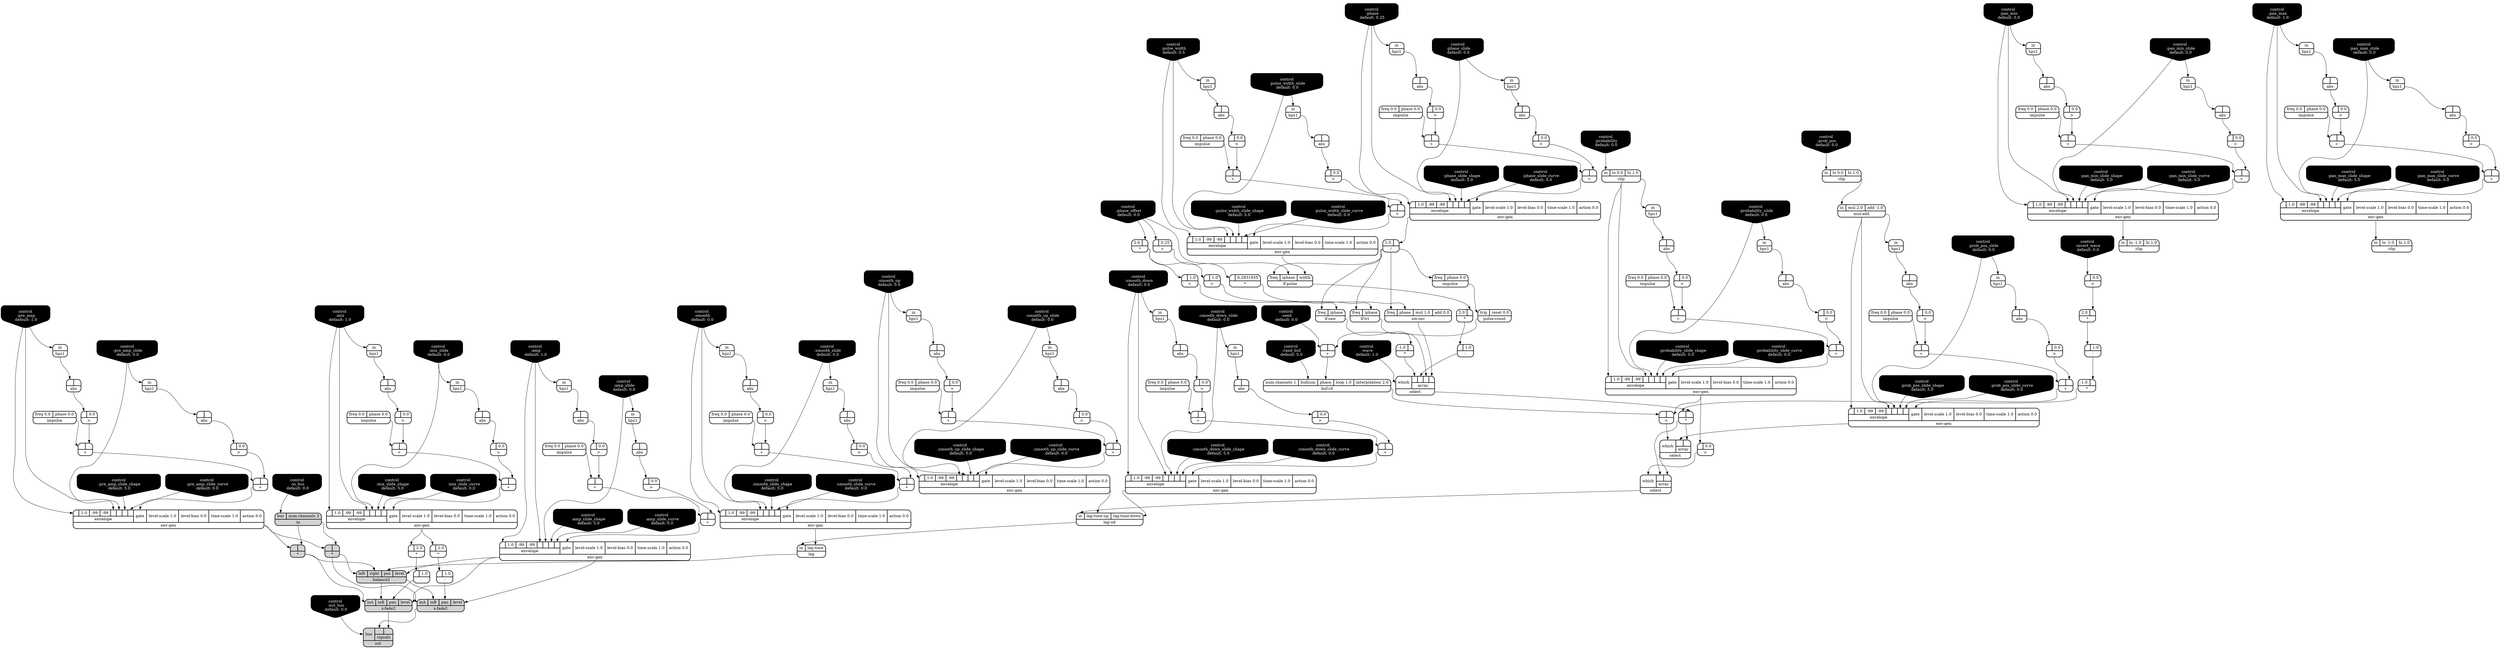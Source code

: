 digraph synthdef {
75 [label = "{{ <a> |<b> } |<__UG_NAME__>* }" style="filled, bold, rounded"  shape=record rankdir=LR];
76 [label = "{{ <a> |<b> } |<__UG_NAME__>* }" style="filled, bold, rounded"  shape=record rankdir=LR];
90 [label = "{{ <a> 2.0|<b> } |<__UG_NAME__>* }" style="bold, rounded" shape=record rankdir=LR];
92 [label = "{{ <a> -1.0|<b> } |<__UG_NAME__>* }" style="bold, rounded" shape=record rankdir=LR];
100 [label = "{{ <a> 2.0|<b> } |<__UG_NAME__>* }" style="bold, rounded" shape=record rankdir=LR];
103 [label = "{{ <a> -1.0|<b> } |<__UG_NAME__>* }" style="bold, rounded" shape=record rankdir=LR];
110 [label = "{{ <a> 2.0|<b> } |<__UG_NAME__>* }" style="bold, rounded" shape=record rankdir=LR];
115 [label = "{{ <a> |<b> 6.2831855} |<__UG_NAME__>* }" style="bold, rounded" shape=record rankdir=LR];
118 [label = "{{ <a> |<b> } |<__UG_NAME__>* }" style="bold, rounded" shape=record rankdir=LR];
191 [label = "{{ <a> |<b> 2.0} |<__UG_NAME__>* }" style="bold, rounded" shape=record rankdir=LR];
194 [label = "{{ <a> |<b> 2.0} |<__UG_NAME__>* }" style="bold, rounded" shape=record rankdir=LR];
62 [label = "{{ <a> |<b> } |<__UG_NAME__>+ }" style="bold, rounded" shape=record rankdir=LR];
67 [label = "{{ <a> |<b> } |<__UG_NAME__>+ }" style="bold, rounded" shape=record rankdir=LR];
72 [label = "{{ <a> |<b> } |<__UG_NAME__>+ }" style="bold, rounded" shape=record rankdir=LR];
82 [label = "{{ <a> |<b> } |<__UG_NAME__>+ }" style="bold, rounded" shape=record rankdir=LR];
86 [label = "{{ <a> |<b> } |<__UG_NAME__>+ }" style="bold, rounded" shape=record rankdir=LR];
93 [label = "{{ <a> |<b> } |<__UG_NAME__>+ }" style="bold, rounded" shape=record rankdir=LR];
97 [label = "{{ <a> |<b> } |<__UG_NAME__>+ }" style="bold, rounded" shape=record rankdir=LR];
101 [label = "{{ <a> |<b> 1.0} |<__UG_NAME__>+ }" style="bold, rounded" shape=record rankdir=LR];
107 [label = "{{ <a> |<b> } |<__UG_NAME__>+ }" style="bold, rounded" shape=record rankdir=LR];
112 [label = "{{ <a> |<b> 1.0} |<__UG_NAME__>+ }" style="bold, rounded" shape=record rankdir=LR];
114 [label = "{{ <a> |<b> 0.25} |<__UG_NAME__>+ }" style="bold, rounded" shape=record rankdir=LR];
121 [label = "{{ <a> |<b> } |<__UG_NAME__>+ }" style="bold, rounded" shape=record rankdir=LR];
130 [label = "{{ <a> |<b> } |<__UG_NAME__>+ }" style="bold, rounded" shape=record rankdir=LR];
134 [label = "{{ <a> |<b> } |<__UG_NAME__>+ }" style="bold, rounded" shape=record rankdir=LR];
142 [label = "{{ <a> |<b> } |<__UG_NAME__>+ }" style="bold, rounded" shape=record rankdir=LR];
146 [label = "{{ <a> |<b> } |<__UG_NAME__>+ }" style="bold, rounded" shape=record rankdir=LR];
152 [label = "{{ <a> |<b> } |<__UG_NAME__>+ }" style="bold, rounded" shape=record rankdir=LR];
156 [label = "{{ <a> |<b> } |<__UG_NAME__>+ }" style="bold, rounded" shape=record rankdir=LR];
163 [label = "{{ <a> |<b> } |<__UG_NAME__>+ }" style="bold, rounded" shape=record rankdir=LR];
167 [label = "{{ <a> |<b> } |<__UG_NAME__>+ }" style="bold, rounded" shape=record rankdir=LR];
174 [label = "{{ <a> |<b> } |<__UG_NAME__>+ }" style="bold, rounded" shape=record rankdir=LR];
178 [label = "{{ <a> |<b> } |<__UG_NAME__>+ }" style="bold, rounded" shape=record rankdir=LR];
185 [label = "{{ <a> |<b> } |<__UG_NAME__>+ }" style="bold, rounded" shape=record rankdir=LR];
189 [label = "{{ <a> |<b> } |<__UG_NAME__>+ }" style="bold, rounded" shape=record rankdir=LR];
202 [label = "{{ <a> |<b> } |<__UG_NAME__>+ }" style="bold, rounded" shape=record rankdir=LR];
206 [label = "{{ <a> |<b> } |<__UG_NAME__>+ }" style="bold, rounded" shape=record rankdir=LR];
212 [label = "{{ <a> |<b> } |<__UG_NAME__>+ }" style="bold, rounded" shape=record rankdir=LR];
216 [label = "{{ <a> |<b> } |<__UG_NAME__>+ }" style="bold, rounded" shape=record rankdir=LR];
91 [label = "{{ <a> |<b> 1.0} |<__UG_NAME__>- }" style="bold, rounded" shape=record rankdir=LR];
111 [label = "{{ <a> |<b> 1.0} |<__UG_NAME__>- }" style="bold, rounded" shape=record rankdir=LR];
192 [label = "{{ <a> |<b> 1.0} |<__UG_NAME__>- }" style="bold, rounded" shape=record rankdir=LR];
195 [label = "{{ <a> |<b> 1.0} |<__UG_NAME__>- }" style="bold, rounded" shape=record rankdir=LR];
99 [label = "{{ <a> 1.0|<b> } |<__UG_NAME__>/ }" style="bold, rounded" shape=record rankdir=LR];
123 [label = "{{ <a> |<b> } |<__UG_NAME__>\< }" style="bold, rounded" shape=record rankdir=LR];
57 [label = "{{ <a> |<b> 0.0} |<__UG_NAME__>\> }" style="bold, rounded" shape=record rankdir=LR];
61 [label = "{{ <a> |<b> 0.0} |<__UG_NAME__>\> }" style="bold, rounded" shape=record rankdir=LR];
66 [label = "{{ <a> |<b> 0.0} |<__UG_NAME__>\> }" style="bold, rounded" shape=record rankdir=LR];
71 [label = "{{ <a> |<b> 0.0} |<__UG_NAME__>\> }" style="bold, rounded" shape=record rankdir=LR];
81 [label = "{{ <a> |<b> 0.0} |<__UG_NAME__>\> }" style="bold, rounded" shape=record rankdir=LR];
85 [label = "{{ <a> |<b> 0.0} |<__UG_NAME__>\> }" style="bold, rounded" shape=record rankdir=LR];
88 [label = "{{ <a> |<b> 0.0} |<__UG_NAME__>\> }" style="bold, rounded" shape=record rankdir=LR];
89 [label = "{{ <a> |<b> 0.0} |<__UG_NAME__>\> }" style="bold, rounded" shape=record rankdir=LR];
96 [label = "{{ <a> |<b> 0.0} |<__UG_NAME__>\> }" style="bold, rounded" shape=record rankdir=LR];
106 [label = "{{ <a> |<b> 0.0} |<__UG_NAME__>\> }" style="bold, rounded" shape=record rankdir=LR];
129 [label = "{{ <a> |<b> 0.0} |<__UG_NAME__>\> }" style="bold, rounded" shape=record rankdir=LR];
133 [label = "{{ <a> |<b> 0.0} |<__UG_NAME__>\> }" style="bold, rounded" shape=record rankdir=LR];
141 [label = "{{ <a> |<b> 0.0} |<__UG_NAME__>\> }" style="bold, rounded" shape=record rankdir=LR];
145 [label = "{{ <a> |<b> 0.0} |<__UG_NAME__>\> }" style="bold, rounded" shape=record rankdir=LR];
151 [label = "{{ <a> |<b> 0.0} |<__UG_NAME__>\> }" style="bold, rounded" shape=record rankdir=LR];
155 [label = "{{ <a> |<b> 0.0} |<__UG_NAME__>\> }" style="bold, rounded" shape=record rankdir=LR];
162 [label = "{{ <a> |<b> 0.0} |<__UG_NAME__>\> }" style="bold, rounded" shape=record rankdir=LR];
166 [label = "{{ <a> |<b> 0.0} |<__UG_NAME__>\> }" style="bold, rounded" shape=record rankdir=LR];
173 [label = "{{ <a> |<b> 0.0} |<__UG_NAME__>\> }" style="bold, rounded" shape=record rankdir=LR];
177 [label = "{{ <a> |<b> 0.0} |<__UG_NAME__>\> }" style="bold, rounded" shape=record rankdir=LR];
184 [label = "{{ <a> |<b> 0.0} |<__UG_NAME__>\> }" style="bold, rounded" shape=record rankdir=LR];
188 [label = "{{ <a> |<b> 0.0} |<__UG_NAME__>\> }" style="bold, rounded" shape=record rankdir=LR];
201 [label = "{{ <a> |<b> 0.0} |<__UG_NAME__>\> }" style="bold, rounded" shape=record rankdir=LR];
205 [label = "{{ <a> |<b> 0.0} |<__UG_NAME__>\> }" style="bold, rounded" shape=record rankdir=LR];
211 [label = "{{ <a> |<b> 0.0} |<__UG_NAME__>\> }" style="bold, rounded" shape=record rankdir=LR];
215 [label = "{{ <a> |<b> 0.0} |<__UG_NAME__>\> }" style="bold, rounded" shape=record rankdir=LR];
56 [label = "{{ <a> |<b> } |<__UG_NAME__>abs }" style="bold, rounded" shape=record rankdir=LR];
60 [label = "{{ <a> |<b> } |<__UG_NAME__>abs }" style="bold, rounded" shape=record rankdir=LR];
65 [label = "{{ <a> |<b> } |<__UG_NAME__>abs }" style="bold, rounded" shape=record rankdir=LR];
70 [label = "{{ <a> |<b> } |<__UG_NAME__>abs }" style="bold, rounded" shape=record rankdir=LR];
80 [label = "{{ <a> |<b> } |<__UG_NAME__>abs }" style="bold, rounded" shape=record rankdir=LR];
84 [label = "{{ <a> |<b> } |<__UG_NAME__>abs }" style="bold, rounded" shape=record rankdir=LR];
95 [label = "{{ <a> |<b> } |<__UG_NAME__>abs }" style="bold, rounded" shape=record rankdir=LR];
105 [label = "{{ <a> |<b> } |<__UG_NAME__>abs }" style="bold, rounded" shape=record rankdir=LR];
128 [label = "{{ <a> |<b> } |<__UG_NAME__>abs }" style="bold, rounded" shape=record rankdir=LR];
132 [label = "{{ <a> |<b> } |<__UG_NAME__>abs }" style="bold, rounded" shape=record rankdir=LR];
140 [label = "{{ <a> |<b> } |<__UG_NAME__>abs }" style="bold, rounded" shape=record rankdir=LR];
144 [label = "{{ <a> |<b> } |<__UG_NAME__>abs }" style="bold, rounded" shape=record rankdir=LR];
150 [label = "{{ <a> |<b> } |<__UG_NAME__>abs }" style="bold, rounded" shape=record rankdir=LR];
154 [label = "{{ <a> |<b> } |<__UG_NAME__>abs }" style="bold, rounded" shape=record rankdir=LR];
161 [label = "{{ <a> |<b> } |<__UG_NAME__>abs }" style="bold, rounded" shape=record rankdir=LR];
165 [label = "{{ <a> |<b> } |<__UG_NAME__>abs }" style="bold, rounded" shape=record rankdir=LR];
172 [label = "{{ <a> |<b> } |<__UG_NAME__>abs }" style="bold, rounded" shape=record rankdir=LR];
176 [label = "{{ <a> |<b> } |<__UG_NAME__>abs }" style="bold, rounded" shape=record rankdir=LR];
183 [label = "{{ <a> |<b> } |<__UG_NAME__>abs }" style="bold, rounded" shape=record rankdir=LR];
187 [label = "{{ <a> |<b> } |<__UG_NAME__>abs }" style="bold, rounded" shape=record rankdir=LR];
200 [label = "{{ <a> |<b> } |<__UG_NAME__>abs }" style="bold, rounded" shape=record rankdir=LR];
204 [label = "{{ <a> |<b> } |<__UG_NAME__>abs }" style="bold, rounded" shape=record rankdir=LR];
210 [label = "{{ <a> |<b> } |<__UG_NAME__>abs }" style="bold, rounded" shape=record rankdir=LR];
214 [label = "{{ <a> |<b> } |<__UG_NAME__>abs }" style="bold, rounded" shape=record rankdir=LR];
180 [label = "{{ <left> left|<right> right|<pos> pos|<level> level} |<__UG_NAME__>balance2 }" style="filled, bold, rounded"  shape=record rankdir=LR];
122 [label = "{{ <num____channels> num-channels 1|<bufnum> bufnum|<phase> phase|<loop> loop 1.0|<interpolation> interpolation 2.0} |<__UG_NAME__>buf-rd }" style="bold, rounded" shape=record rankdir=LR];
78 [label = "{{ <in> in|<lo> lo 0.0|<hi> hi 1.0} |<__UG_NAME__>clip }" style="bold, rounded" shape=record rankdir=LR];
125 [label = "{{ <in> in|<lo> lo 0.0|<hi> hi 1.0} |<__UG_NAME__>clip }" style="bold, rounded" shape=record rankdir=LR];
218 [label = "{{ <in> in|<lo> lo -1.0|<hi> hi 1.0} |<__UG_NAME__>clip }" style="bold, rounded" shape=record rankdir=LR];
219 [label = "{{ <in> in|<lo> lo -1.0|<hi> hi 1.0} |<__UG_NAME__>clip }" style="bold, rounded" shape=record rankdir=LR];
0 [label = "control
 :amp
 default: 1.0" shape=invhouse style="rounded, filled, bold" fillcolor=black fontcolor=white ]; 
1 [label = "control
 :amp_slide
 default: 0.0" shape=invhouse style="rounded, filled, bold" fillcolor=black fontcolor=white ]; 
2 [label = "control
 :amp_slide_shape
 default: 5.0" shape=invhouse style="rounded, filled, bold" fillcolor=black fontcolor=white ]; 
3 [label = "control
 :amp_slide_curve
 default: 0.0" shape=invhouse style="rounded, filled, bold" fillcolor=black fontcolor=white ]; 
4 [label = "control
 :mix
 default: 1.0" shape=invhouse style="rounded, filled, bold" fillcolor=black fontcolor=white ]; 
5 [label = "control
 :mix_slide
 default: 0.0" shape=invhouse style="rounded, filled, bold" fillcolor=black fontcolor=white ]; 
6 [label = "control
 :mix_slide_shape
 default: 5.0" shape=invhouse style="rounded, filled, bold" fillcolor=black fontcolor=white ]; 
7 [label = "control
 :mix_slide_curve
 default: 0.0" shape=invhouse style="rounded, filled, bold" fillcolor=black fontcolor=white ]; 
8 [label = "control
 :pre_amp
 default: 1.0" shape=invhouse style="rounded, filled, bold" fillcolor=black fontcolor=white ]; 
9 [label = "control
 :pre_amp_slide
 default: 0.0" shape=invhouse style="rounded, filled, bold" fillcolor=black fontcolor=white ]; 
10 [label = "control
 :pre_amp_slide_shape
 default: 5.0" shape=invhouse style="rounded, filled, bold" fillcolor=black fontcolor=white ]; 
11 [label = "control
 :pre_amp_slide_curve
 default: 0.0" shape=invhouse style="rounded, filled, bold" fillcolor=black fontcolor=white ]; 
12 [label = "control
 :phase
 default: 0.25" shape=invhouse style="rounded, filled, bold" fillcolor=black fontcolor=white ]; 
13 [label = "control
 :phase_slide
 default: 0.0" shape=invhouse style="rounded, filled, bold" fillcolor=black fontcolor=white ]; 
14 [label = "control
 :phase_slide_shape
 default: 5.0" shape=invhouse style="rounded, filled, bold" fillcolor=black fontcolor=white ]; 
15 [label = "control
 :phase_slide_curve
 default: 0.0" shape=invhouse style="rounded, filled, bold" fillcolor=black fontcolor=white ]; 
16 [label = "control
 :pan_min
 default: 0.0" shape=invhouse style="rounded, filled, bold" fillcolor=black fontcolor=white ]; 
17 [label = "control
 :pan_min_slide
 default: 0.0" shape=invhouse style="rounded, filled, bold" fillcolor=black fontcolor=white ]; 
18 [label = "control
 :pan_min_slide_shape
 default: 5.0" shape=invhouse style="rounded, filled, bold" fillcolor=black fontcolor=white ]; 
19 [label = "control
 :pan_min_slide_curve
 default: 0.0" shape=invhouse style="rounded, filled, bold" fillcolor=black fontcolor=white ]; 
20 [label = "control
 :pan_max
 default: 1.0" shape=invhouse style="rounded, filled, bold" fillcolor=black fontcolor=white ]; 
21 [label = "control
 :pan_max_slide
 default: 0.0" shape=invhouse style="rounded, filled, bold" fillcolor=black fontcolor=white ]; 
22 [label = "control
 :pan_max_slide_shape
 default: 5.0" shape=invhouse style="rounded, filled, bold" fillcolor=black fontcolor=white ]; 
23 [label = "control
 :pan_max_slide_curve
 default: 0.0" shape=invhouse style="rounded, filled, bold" fillcolor=black fontcolor=white ]; 
24 [label = "control
 :pulse_width
 default: 0.5" shape=invhouse style="rounded, filled, bold" fillcolor=black fontcolor=white ]; 
25 [label = "control
 :pulse_width_slide
 default: 0.0" shape=invhouse style="rounded, filled, bold" fillcolor=black fontcolor=white ]; 
26 [label = "control
 :pulse_width_slide_shape
 default: 5.0" shape=invhouse style="rounded, filled, bold" fillcolor=black fontcolor=white ]; 
27 [label = "control
 :pulse_width_slide_curve
 default: 0.0" shape=invhouse style="rounded, filled, bold" fillcolor=black fontcolor=white ]; 
28 [label = "control
 :smooth
 default: 0.0" shape=invhouse style="rounded, filled, bold" fillcolor=black fontcolor=white ]; 
29 [label = "control
 :smooth_slide
 default: 0.0" shape=invhouse style="rounded, filled, bold" fillcolor=black fontcolor=white ]; 
30 [label = "control
 :smooth_slide_shape
 default: 5.0" shape=invhouse style="rounded, filled, bold" fillcolor=black fontcolor=white ]; 
31 [label = "control
 :smooth_slide_curve
 default: 0.0" shape=invhouse style="rounded, filled, bold" fillcolor=black fontcolor=white ]; 
32 [label = "control
 :smooth_up
 default: 0.0" shape=invhouse style="rounded, filled, bold" fillcolor=black fontcolor=white ]; 
33 [label = "control
 :smooth_up_slide
 default: 0.0" shape=invhouse style="rounded, filled, bold" fillcolor=black fontcolor=white ]; 
34 [label = "control
 :smooth_up_slide_shape
 default: 5.0" shape=invhouse style="rounded, filled, bold" fillcolor=black fontcolor=white ]; 
35 [label = "control
 :smooth_up_slide_curve
 default: 0.0" shape=invhouse style="rounded, filled, bold" fillcolor=black fontcolor=white ]; 
36 [label = "control
 :smooth_down
 default: 0.0" shape=invhouse style="rounded, filled, bold" fillcolor=black fontcolor=white ]; 
37 [label = "control
 :smooth_down_slide
 default: 0.0" shape=invhouse style="rounded, filled, bold" fillcolor=black fontcolor=white ]; 
38 [label = "control
 :smooth_down_slide_shape
 default: 5.0" shape=invhouse style="rounded, filled, bold" fillcolor=black fontcolor=white ]; 
39 [label = "control
 :smooth_down_slide_curve
 default: 0.0" shape=invhouse style="rounded, filled, bold" fillcolor=black fontcolor=white ]; 
40 [label = "control
 :probability
 default: 0.0" shape=invhouse style="rounded, filled, bold" fillcolor=black fontcolor=white ]; 
41 [label = "control
 :probability_slide
 default: 0.0" shape=invhouse style="rounded, filled, bold" fillcolor=black fontcolor=white ]; 
42 [label = "control
 :probability_slide_shape
 default: 5.0" shape=invhouse style="rounded, filled, bold" fillcolor=black fontcolor=white ]; 
43 [label = "control
 :probability_slide_curve
 default: 0.0" shape=invhouse style="rounded, filled, bold" fillcolor=black fontcolor=white ]; 
44 [label = "control
 :prob_pos
 default: 0.0" shape=invhouse style="rounded, filled, bold" fillcolor=black fontcolor=white ]; 
45 [label = "control
 :prob_pos_slide
 default: 0.0" shape=invhouse style="rounded, filled, bold" fillcolor=black fontcolor=white ]; 
46 [label = "control
 :prob_pos_slide_shape
 default: 5.0" shape=invhouse style="rounded, filled, bold" fillcolor=black fontcolor=white ]; 
47 [label = "control
 :prob_pos_slide_curve
 default: 0.0" shape=invhouse style="rounded, filled, bold" fillcolor=black fontcolor=white ]; 
48 [label = "control
 :phase_offset
 default: 0.0" shape=invhouse style="rounded, filled, bold" fillcolor=black fontcolor=white ]; 
49 [label = "control
 :wave
 default: 1.0" shape=invhouse style="rounded, filled, bold" fillcolor=black fontcolor=white ]; 
50 [label = "control
 :invert_wave
 default: 0.0" shape=invhouse style="rounded, filled, bold" fillcolor=black fontcolor=white ]; 
51 [label = "control
 :seed
 default: 0.0" shape=invhouse style="rounded, filled, bold" fillcolor=black fontcolor=white ]; 
52 [label = "control
 :rand_buf
 default: 0.0" shape=invhouse style="rounded, filled, bold" fillcolor=black fontcolor=white ]; 
53 [label = "control
 :in_bus
 default: 0.0" shape=invhouse style="rounded, filled, bold" fillcolor=black fontcolor=white ]; 
54 [label = "control
 :out_bus
 default: 0.0" shape=invhouse style="rounded, filled, bold" fillcolor=black fontcolor=white ]; 
73 [label = "{{ {{<envelope___control___0>|1.0|-99|-99|<envelope___control___4>|<envelope___control___5>|<envelope___control___6>|<envelope___control___7>}|envelope}|<gate> gate|<level____scale> level-scale 1.0|<level____bias> level-bias 0.0|<time____scale> time-scale 1.0|<action> action 0.0} |<__UG_NAME__>env-gen }" style="bold, rounded" shape=record rankdir=LR];
87 [label = "{{ {{<envelope___clip___0>|1.0|-99|-99|<envelope___clip___4>|<envelope___control___5>|<envelope___control___6>|<envelope___control___7>}|envelope}|<gate> gate|<level____scale> level-scale 1.0|<level____bias> level-bias 0.0|<time____scale> time-scale 1.0|<action> action 0.0} |<__UG_NAME__>env-gen }" style="bold, rounded" shape=record rankdir=LR];
98 [label = "{{ {{<envelope___control___0>|1.0|-99|-99|<envelope___control___4>|<envelope___control___5>|<envelope___control___6>|<envelope___control___7>}|envelope}|<gate> gate|<level____scale> level-scale 1.0|<level____bias> level-bias 0.0|<time____scale> time-scale 1.0|<action> action 0.0} |<__UG_NAME__>env-gen }" style="bold, rounded" shape=record rankdir=LR];
108 [label = "{{ {{<envelope___control___0>|1.0|-99|-99|<envelope___control___4>|<envelope___control___5>|<envelope___control___6>|<envelope___control___7>}|envelope}|<gate> gate|<level____scale> level-scale 1.0|<level____bias> level-bias 0.0|<time____scale> time-scale 1.0|<action> action 0.0} |<__UG_NAME__>env-gen }" style="bold, rounded" shape=record rankdir=LR];
135 [label = "{{ {{<envelope___mul____add___0>|1.0|-99|-99|<envelope___mul____add___4>|<envelope___control___5>|<envelope___control___6>|<envelope___control___7>}|envelope}|<gate> gate|<level____scale> level-scale 1.0|<level____bias> level-bias 0.0|<time____scale> time-scale 1.0|<action> action 0.0} |<__UG_NAME__>env-gen }" style="bold, rounded" shape=record rankdir=LR];
147 [label = "{{ {{<envelope___control___0>|1.0|-99|-99|<envelope___control___4>|<envelope___control___5>|<envelope___control___6>|<envelope___control___7>}|envelope}|<gate> gate|<level____scale> level-scale 1.0|<level____bias> level-bias 0.0|<time____scale> time-scale 1.0|<action> action 0.0} |<__UG_NAME__>env-gen }" style="bold, rounded" shape=record rankdir=LR];
157 [label = "{{ {{<envelope___control___0>|1.0|-99|-99|<envelope___control___4>|<envelope___control___5>|<envelope___control___6>|<envelope___control___7>}|envelope}|<gate> gate|<level____scale> level-scale 1.0|<level____bias> level-bias 0.0|<time____scale> time-scale 1.0|<action> action 0.0} |<__UG_NAME__>env-gen }" style="bold, rounded" shape=record rankdir=LR];
168 [label = "{{ {{<envelope___control___0>|1.0|-99|-99|<envelope___control___4>|<envelope___control___5>|<envelope___control___6>|<envelope___control___7>}|envelope}|<gate> gate|<level____scale> level-scale 1.0|<level____bias> level-bias 0.0|<time____scale> time-scale 1.0|<action> action 0.0} |<__UG_NAME__>env-gen }" style="bold, rounded" shape=record rankdir=LR];
179 [label = "{{ {{<envelope___control___0>|1.0|-99|-99|<envelope___control___4>|<envelope___control___5>|<envelope___control___6>|<envelope___control___7>}|envelope}|<gate> gate|<level____scale> level-scale 1.0|<level____bias> level-bias 0.0|<time____scale> time-scale 1.0|<action> action 0.0} |<__UG_NAME__>env-gen }" style="bold, rounded" shape=record rankdir=LR];
190 [label = "{{ {{<envelope___control___0>|1.0|-99|-99|<envelope___control___4>|<envelope___control___5>|<envelope___control___6>|<envelope___control___7>}|envelope}|<gate> gate|<level____scale> level-scale 1.0|<level____bias> level-bias 0.0|<time____scale> time-scale 1.0|<action> action 0.0} |<__UG_NAME__>env-gen }" style="bold, rounded" shape=record rankdir=LR];
207 [label = "{{ {{<envelope___control___0>|1.0|-99|-99|<envelope___control___4>|<envelope___control___5>|<envelope___control___6>|<envelope___control___7>}|envelope}|<gate> gate|<level____scale> level-scale 1.0|<level____bias> level-bias 0.0|<time____scale> time-scale 1.0|<action> action 0.0} |<__UG_NAME__>env-gen }" style="bold, rounded" shape=record rankdir=LR];
217 [label = "{{ {{<envelope___control___0>|1.0|-99|-99|<envelope___control___4>|<envelope___control___5>|<envelope___control___6>|<envelope___control___7>}|envelope}|<gate> gate|<level____scale> level-scale 1.0|<level____bias> level-bias 0.0|<time____scale> time-scale 1.0|<action> action 0.0} |<__UG_NAME__>env-gen }" style="bold, rounded" shape=record rankdir=LR];
55 [label = "{{ <in> in} |<__UG_NAME__>hpz1 }" style="bold, rounded" shape=record rankdir=LR];
59 [label = "{{ <in> in} |<__UG_NAME__>hpz1 }" style="bold, rounded" shape=record rankdir=LR];
64 [label = "{{ <in> in} |<__UG_NAME__>hpz1 }" style="bold, rounded" shape=record rankdir=LR];
69 [label = "{{ <in> in} |<__UG_NAME__>hpz1 }" style="bold, rounded" shape=record rankdir=LR];
79 [label = "{{ <in> in} |<__UG_NAME__>hpz1 }" style="bold, rounded" shape=record rankdir=LR];
83 [label = "{{ <in> in} |<__UG_NAME__>hpz1 }" style="bold, rounded" shape=record rankdir=LR];
94 [label = "{{ <in> in} |<__UG_NAME__>hpz1 }" style="bold, rounded" shape=record rankdir=LR];
104 [label = "{{ <in> in} |<__UG_NAME__>hpz1 }" style="bold, rounded" shape=record rankdir=LR];
127 [label = "{{ <in> in} |<__UG_NAME__>hpz1 }" style="bold, rounded" shape=record rankdir=LR];
131 [label = "{{ <in> in} |<__UG_NAME__>hpz1 }" style="bold, rounded" shape=record rankdir=LR];
139 [label = "{{ <in> in} |<__UG_NAME__>hpz1 }" style="bold, rounded" shape=record rankdir=LR];
143 [label = "{{ <in> in} |<__UG_NAME__>hpz1 }" style="bold, rounded" shape=record rankdir=LR];
149 [label = "{{ <in> in} |<__UG_NAME__>hpz1 }" style="bold, rounded" shape=record rankdir=LR];
153 [label = "{{ <in> in} |<__UG_NAME__>hpz1 }" style="bold, rounded" shape=record rankdir=LR];
160 [label = "{{ <in> in} |<__UG_NAME__>hpz1 }" style="bold, rounded" shape=record rankdir=LR];
164 [label = "{{ <in> in} |<__UG_NAME__>hpz1 }" style="bold, rounded" shape=record rankdir=LR];
171 [label = "{{ <in> in} |<__UG_NAME__>hpz1 }" style="bold, rounded" shape=record rankdir=LR];
175 [label = "{{ <in> in} |<__UG_NAME__>hpz1 }" style="bold, rounded" shape=record rankdir=LR];
182 [label = "{{ <in> in} |<__UG_NAME__>hpz1 }" style="bold, rounded" shape=record rankdir=LR];
186 [label = "{{ <in> in} |<__UG_NAME__>hpz1 }" style="bold, rounded" shape=record rankdir=LR];
199 [label = "{{ <in> in} |<__UG_NAME__>hpz1 }" style="bold, rounded" shape=record rankdir=LR];
203 [label = "{{ <in> in} |<__UG_NAME__>hpz1 }" style="bold, rounded" shape=record rankdir=LR];
209 [label = "{{ <in> in} |<__UG_NAME__>hpz1 }" style="bold, rounded" shape=record rankdir=LR];
213 [label = "{{ <in> in} |<__UG_NAME__>hpz1 }" style="bold, rounded" shape=record rankdir=LR];
58 [label = "{{ <freq> freq 0.0|<phase> phase 0.0} |<__UG_NAME__>impulse }" style="bold, rounded" shape=record rankdir=LR];
63 [label = "{{ <freq> freq 0.0|<phase> phase 0.0} |<__UG_NAME__>impulse }" style="bold, rounded" shape=record rankdir=LR];
68 [label = "{{ <freq> freq 0.0|<phase> phase 0.0} |<__UG_NAME__>impulse }" style="bold, rounded" shape=record rankdir=LR];
77 [label = "{{ <freq> freq 0.0|<phase> phase 0.0} |<__UG_NAME__>impulse }" style="bold, rounded" shape=record rankdir=LR];
119 [label = "{{ <freq> freq|<phase> phase 0.0} |<__UG_NAME__>impulse }" style="bold, rounded" shape=record rankdir=LR];
124 [label = "{{ <freq> freq 0.0|<phase> phase 0.0} |<__UG_NAME__>impulse }" style="bold, rounded" shape=record rankdir=LR];
138 [label = "{{ <freq> freq 0.0|<phase> phase 0.0} |<__UG_NAME__>impulse }" style="bold, rounded" shape=record rankdir=LR];
148 [label = "{{ <freq> freq 0.0|<phase> phase 0.0} |<__UG_NAME__>impulse }" style="bold, rounded" shape=record rankdir=LR];
159 [label = "{{ <freq> freq 0.0|<phase> phase 0.0} |<__UG_NAME__>impulse }" style="bold, rounded" shape=record rankdir=LR];
170 [label = "{{ <freq> freq 0.0|<phase> phase 0.0} |<__UG_NAME__>impulse }" style="bold, rounded" shape=record rankdir=LR];
181 [label = "{{ <freq> freq 0.0|<phase> phase 0.0} |<__UG_NAME__>impulse }" style="bold, rounded" shape=record rankdir=LR];
198 [label = "{{ <freq> freq 0.0|<phase> phase 0.0} |<__UG_NAME__>impulse }" style="bold, rounded" shape=record rankdir=LR];
208 [label = "{{ <freq> freq 0.0|<phase> phase 0.0} |<__UG_NAME__>impulse }" style="bold, rounded" shape=record rankdir=LR];
74 [label = "{{ <bus> bus|<num____channels> num-channels 2} |<__UG_NAME__>in }" style="filled, bold, rounded"  shape=record rankdir=LR];
169 [label = "{{ <in> in|<lag____time> lag-time} |<__UG_NAME__>lag }" style="bold, rounded" shape=record rankdir=LR];
158 [label = "{{ <in> in|<lag____time____up> lag-time-up|<lag____time____down> lag-time-down} |<__UG_NAME__>lag-ud }" style="bold, rounded" shape=record rankdir=LR];
109 [label = "{{ <freq> freq|<iphase> iphase|<width> width} |<__UG_NAME__>lf-pulse }" style="bold, rounded" shape=record rankdir=LR];
102 [label = "{{ <freq> freq|<iphase> iphase} |<__UG_NAME__>lf-saw }" style="bold, rounded" shape=record rankdir=LR];
113 [label = "{{ <freq> freq|<iphase> iphase} |<__UG_NAME__>lf-tri }" style="bold, rounded" shape=record rankdir=LR];
126 [label = "{{ <in> in|<mul> mul 2.0|<add> add -1.0} |<__UG_NAME__>mul-add }" style="bold, rounded" shape=record rankdir=LR];
197 [label = "{{ <bus> bus|{{<signals___x____fade2___0>|<signals___x____fade2___1>}|signals}} |<__UG_NAME__>out }" style="filled, bold, rounded"  shape=record rankdir=LR];
120 [label = "{{ <trig> trig|<reset> reset 0.0} |<__UG_NAME__>pulse-count }" style="bold, rounded" shape=record rankdir=LR];
117 [label = "{{ <which> which|{{<array___binary____op____u____gen___0>|<array___binary____op____u____gen___1>|<array___lf____tri___2>|<array___sin____osc___3>}|array}} |<__UG_NAME__>select }" style="bold, rounded" shape=record rankdir=LR];
136 [label = "{{ <which> which|{{<array___env____gen___0>|<array___binary____op____u____gen___1>}|array}} |<__UG_NAME__>select }" style="bold, rounded" shape=record rankdir=LR];
137 [label = "{{ <which> which|{{<array___binary____op____u____gen___0>|<array___select___1>}|array}} |<__UG_NAME__>select }" style="bold, rounded" shape=record rankdir=LR];
116 [label = "{{ <freq> freq|<phase> phase|<mul> mul 1.0|<add> add 0.0} |<__UG_NAME__>sin-osc }" style="bold, rounded" shape=record rankdir=LR];
193 [label = "{{ <ina> inA|<inb> inB|<pan> pan|<level> level} |<__UG_NAME__>x-fade2 }" style="filled, bold, rounded"  shape=record rankdir=LR];
196 [label = "{{ <ina> inA|<inb> inB|<pan> pan|<level> level} |<__UG_NAME__>x-fade2 }" style="filled, bold, rounded"  shape=record rankdir=LR];

74:__UG_NAME__ -> 75:b ;
73:__UG_NAME__ -> 75:a ;
74:__UG_NAME__ -> 76:b ;
73:__UG_NAME__ -> 76:a ;
89:__UG_NAME__ -> 90:b ;
91:__UG_NAME__ -> 92:b ;
48:__UG_NAME__ -> 100:b ;
102:__UG_NAME__ -> 103:b ;
109:__UG_NAME__ -> 110:b ;
114:__UG_NAME__ -> 115:a ;
117:__UG_NAME__ -> 118:b ;
92:__UG_NAME__ -> 118:a ;
190:__UG_NAME__ -> 191:a ;
190:__UG_NAME__ -> 194:a ;
61:__UG_NAME__ -> 62:b ;
58:__UG_NAME__ -> 62:a ;
66:__UG_NAME__ -> 67:b ;
63:__UG_NAME__ -> 67:a ;
71:__UG_NAME__ -> 72:b ;
62:__UG_NAME__ -> 72:a ;
81:__UG_NAME__ -> 82:b ;
77:__UG_NAME__ -> 82:a ;
85:__UG_NAME__ -> 86:b ;
82:__UG_NAME__ -> 86:a ;
57:__UG_NAME__ -> 93:b ;
68:__UG_NAME__ -> 93:a ;
96:__UG_NAME__ -> 97:b ;
93:__UG_NAME__ -> 97:a ;
100:__UG_NAME__ -> 101:a ;
106:__UG_NAME__ -> 107:b ;
67:__UG_NAME__ -> 107:a ;
100:__UG_NAME__ -> 112:a ;
48:__UG_NAME__ -> 114:a ;
120:__UG_NAME__ -> 121:b ;
51:__UG_NAME__ -> 121:a ;
129:__UG_NAME__ -> 130:b ;
124:__UG_NAME__ -> 130:a ;
133:__UG_NAME__ -> 134:b ;
130:__UG_NAME__ -> 134:a ;
141:__UG_NAME__ -> 142:b ;
138:__UG_NAME__ -> 142:a ;
145:__UG_NAME__ -> 146:b ;
142:__UG_NAME__ -> 146:a ;
151:__UG_NAME__ -> 152:b ;
148:__UG_NAME__ -> 152:a ;
155:__UG_NAME__ -> 156:b ;
152:__UG_NAME__ -> 156:a ;
162:__UG_NAME__ -> 163:b ;
159:__UG_NAME__ -> 163:a ;
166:__UG_NAME__ -> 167:b ;
163:__UG_NAME__ -> 167:a ;
173:__UG_NAME__ -> 174:b ;
170:__UG_NAME__ -> 174:a ;
177:__UG_NAME__ -> 178:b ;
174:__UG_NAME__ -> 178:a ;
184:__UG_NAME__ -> 185:b ;
181:__UG_NAME__ -> 185:a ;
188:__UG_NAME__ -> 189:b ;
185:__UG_NAME__ -> 189:a ;
201:__UG_NAME__ -> 202:b ;
198:__UG_NAME__ -> 202:a ;
205:__UG_NAME__ -> 206:b ;
202:__UG_NAME__ -> 206:a ;
211:__UG_NAME__ -> 212:b ;
208:__UG_NAME__ -> 212:a ;
215:__UG_NAME__ -> 216:b ;
212:__UG_NAME__ -> 216:a ;
90:__UG_NAME__ -> 91:a ;
110:__UG_NAME__ -> 111:a ;
191:__UG_NAME__ -> 192:a ;
194:__UG_NAME__ -> 195:a ;
98:__UG_NAME__ -> 99:b ;
87:__UG_NAME__ -> 123:b ;
122:__UG_NAME__ -> 123:a ;
56:__UG_NAME__ -> 57:a ;
60:__UG_NAME__ -> 61:a ;
65:__UG_NAME__ -> 66:a ;
70:__UG_NAME__ -> 71:a ;
80:__UG_NAME__ -> 81:a ;
84:__UG_NAME__ -> 85:a ;
87:__UG_NAME__ -> 88:a ;
50:__UG_NAME__ -> 89:a ;
95:__UG_NAME__ -> 96:a ;
105:__UG_NAME__ -> 106:a ;
128:__UG_NAME__ -> 129:a ;
132:__UG_NAME__ -> 133:a ;
140:__UG_NAME__ -> 141:a ;
144:__UG_NAME__ -> 145:a ;
150:__UG_NAME__ -> 151:a ;
154:__UG_NAME__ -> 155:a ;
161:__UG_NAME__ -> 162:a ;
165:__UG_NAME__ -> 166:a ;
172:__UG_NAME__ -> 173:a ;
176:__UG_NAME__ -> 177:a ;
183:__UG_NAME__ -> 184:a ;
187:__UG_NAME__ -> 188:a ;
200:__UG_NAME__ -> 201:a ;
204:__UG_NAME__ -> 205:a ;
210:__UG_NAME__ -> 211:a ;
214:__UG_NAME__ -> 215:a ;
55:__UG_NAME__ -> 56:a ;
59:__UG_NAME__ -> 60:a ;
64:__UG_NAME__ -> 65:a ;
69:__UG_NAME__ -> 70:a ;
79:__UG_NAME__ -> 80:a ;
83:__UG_NAME__ -> 84:a ;
94:__UG_NAME__ -> 95:a ;
104:__UG_NAME__ -> 105:a ;
127:__UG_NAME__ -> 128:a ;
131:__UG_NAME__ -> 132:a ;
139:__UG_NAME__ -> 140:a ;
143:__UG_NAME__ -> 144:a ;
149:__UG_NAME__ -> 150:a ;
153:__UG_NAME__ -> 154:a ;
160:__UG_NAME__ -> 161:a ;
164:__UG_NAME__ -> 165:a ;
171:__UG_NAME__ -> 172:a ;
175:__UG_NAME__ -> 176:a ;
182:__UG_NAME__ -> 183:a ;
186:__UG_NAME__ -> 187:a ;
199:__UG_NAME__ -> 200:a ;
203:__UG_NAME__ -> 204:a ;
209:__UG_NAME__ -> 210:a ;
213:__UG_NAME__ -> 214:a ;
179:__UG_NAME__ -> 180:level ;
169:__UG_NAME__ -> 180:pos ;
75:__UG_NAME__ -> 180:right ;
76:__UG_NAME__ -> 180:left ;
121:__UG_NAME__ -> 122:phase ;
52:__UG_NAME__ -> 122:bufnum ;
40:__UG_NAME__ -> 78:in ;
44:__UG_NAME__ -> 125:in ;
207:__UG_NAME__ -> 218:in ;
217:__UG_NAME__ -> 219:in ;
72:__UG_NAME__ -> 73:gate ;
8:__UG_NAME__ -> 73:envelope___control___0 ;
8:__UG_NAME__ -> 73:envelope___control___4 ;
9:__UG_NAME__ -> 73:envelope___control___5 ;
10:__UG_NAME__ -> 73:envelope___control___6 ;
11:__UG_NAME__ -> 73:envelope___control___7 ;
86:__UG_NAME__ -> 87:gate ;
78:__UG_NAME__ -> 87:envelope___clip___0 ;
78:__UG_NAME__ -> 87:envelope___clip___4 ;
41:__UG_NAME__ -> 87:envelope___control___5 ;
42:__UG_NAME__ -> 87:envelope___control___6 ;
43:__UG_NAME__ -> 87:envelope___control___7 ;
97:__UG_NAME__ -> 98:gate ;
12:__UG_NAME__ -> 98:envelope___control___0 ;
12:__UG_NAME__ -> 98:envelope___control___4 ;
13:__UG_NAME__ -> 98:envelope___control___5 ;
14:__UG_NAME__ -> 98:envelope___control___6 ;
15:__UG_NAME__ -> 98:envelope___control___7 ;
107:__UG_NAME__ -> 108:gate ;
24:__UG_NAME__ -> 108:envelope___control___0 ;
24:__UG_NAME__ -> 108:envelope___control___4 ;
25:__UG_NAME__ -> 108:envelope___control___5 ;
26:__UG_NAME__ -> 108:envelope___control___6 ;
27:__UG_NAME__ -> 108:envelope___control___7 ;
134:__UG_NAME__ -> 135:gate ;
126:__UG_NAME__ -> 135:envelope___mul____add___0 ;
126:__UG_NAME__ -> 135:envelope___mul____add___4 ;
45:__UG_NAME__ -> 135:envelope___control___5 ;
46:__UG_NAME__ -> 135:envelope___control___6 ;
47:__UG_NAME__ -> 135:envelope___control___7 ;
146:__UG_NAME__ -> 147:gate ;
32:__UG_NAME__ -> 147:envelope___control___0 ;
32:__UG_NAME__ -> 147:envelope___control___4 ;
33:__UG_NAME__ -> 147:envelope___control___5 ;
34:__UG_NAME__ -> 147:envelope___control___6 ;
35:__UG_NAME__ -> 147:envelope___control___7 ;
156:__UG_NAME__ -> 157:gate ;
36:__UG_NAME__ -> 157:envelope___control___0 ;
36:__UG_NAME__ -> 157:envelope___control___4 ;
37:__UG_NAME__ -> 157:envelope___control___5 ;
38:__UG_NAME__ -> 157:envelope___control___6 ;
39:__UG_NAME__ -> 157:envelope___control___7 ;
167:__UG_NAME__ -> 168:gate ;
28:__UG_NAME__ -> 168:envelope___control___0 ;
28:__UG_NAME__ -> 168:envelope___control___4 ;
29:__UG_NAME__ -> 168:envelope___control___5 ;
30:__UG_NAME__ -> 168:envelope___control___6 ;
31:__UG_NAME__ -> 168:envelope___control___7 ;
178:__UG_NAME__ -> 179:gate ;
0:__UG_NAME__ -> 179:envelope___control___0 ;
0:__UG_NAME__ -> 179:envelope___control___4 ;
1:__UG_NAME__ -> 179:envelope___control___5 ;
2:__UG_NAME__ -> 179:envelope___control___6 ;
3:__UG_NAME__ -> 179:envelope___control___7 ;
189:__UG_NAME__ -> 190:gate ;
4:__UG_NAME__ -> 190:envelope___control___0 ;
4:__UG_NAME__ -> 190:envelope___control___4 ;
5:__UG_NAME__ -> 190:envelope___control___5 ;
6:__UG_NAME__ -> 190:envelope___control___6 ;
7:__UG_NAME__ -> 190:envelope___control___7 ;
206:__UG_NAME__ -> 207:gate ;
16:__UG_NAME__ -> 207:envelope___control___0 ;
16:__UG_NAME__ -> 207:envelope___control___4 ;
17:__UG_NAME__ -> 207:envelope___control___5 ;
18:__UG_NAME__ -> 207:envelope___control___6 ;
19:__UG_NAME__ -> 207:envelope___control___7 ;
216:__UG_NAME__ -> 217:gate ;
20:__UG_NAME__ -> 217:envelope___control___0 ;
20:__UG_NAME__ -> 217:envelope___control___4 ;
21:__UG_NAME__ -> 217:envelope___control___5 ;
22:__UG_NAME__ -> 217:envelope___control___6 ;
23:__UG_NAME__ -> 217:envelope___control___7 ;
12:__UG_NAME__ -> 55:in ;
8:__UG_NAME__ -> 59:in ;
24:__UG_NAME__ -> 64:in ;
9:__UG_NAME__ -> 69:in ;
78:__UG_NAME__ -> 79:in ;
41:__UG_NAME__ -> 83:in ;
13:__UG_NAME__ -> 94:in ;
25:__UG_NAME__ -> 104:in ;
126:__UG_NAME__ -> 127:in ;
45:__UG_NAME__ -> 131:in ;
32:__UG_NAME__ -> 139:in ;
33:__UG_NAME__ -> 143:in ;
36:__UG_NAME__ -> 149:in ;
37:__UG_NAME__ -> 153:in ;
28:__UG_NAME__ -> 160:in ;
29:__UG_NAME__ -> 164:in ;
0:__UG_NAME__ -> 171:in ;
1:__UG_NAME__ -> 175:in ;
4:__UG_NAME__ -> 182:in ;
5:__UG_NAME__ -> 186:in ;
16:__UG_NAME__ -> 199:in ;
17:__UG_NAME__ -> 203:in ;
20:__UG_NAME__ -> 209:in ;
21:__UG_NAME__ -> 213:in ;
99:__UG_NAME__ -> 119:freq ;
53:__UG_NAME__ -> 74:bus ;
168:__UG_NAME__ -> 169:lag____time ;
158:__UG_NAME__ -> 169:in ;
157:__UG_NAME__ -> 158:lag____time____down ;
147:__UG_NAME__ -> 158:lag____time____up ;
137:__UG_NAME__ -> 158:in ;
108:__UG_NAME__ -> 109:width ;
48:__UG_NAME__ -> 109:iphase ;
99:__UG_NAME__ -> 109:freq ;
101:__UG_NAME__ -> 102:iphase ;
99:__UG_NAME__ -> 102:freq ;
112:__UG_NAME__ -> 113:iphase ;
99:__UG_NAME__ -> 113:freq ;
125:__UG_NAME__ -> 126:in ;
196:__UG_NAME__ -> 197:signals___x____fade2___0 ;
193:__UG_NAME__ -> 197:signals___x____fade2___1 ;
54:__UG_NAME__ -> 197:bus ;
119:__UG_NAME__ -> 120:trig ;
103:__UG_NAME__ -> 117:array___binary____op____u____gen___0 ;
111:__UG_NAME__ -> 117:array___binary____op____u____gen___1 ;
113:__UG_NAME__ -> 117:array___lf____tri___2 ;
116:__UG_NAME__ -> 117:array___sin____osc___3 ;
49:__UG_NAME__ -> 117:which ;
135:__UG_NAME__ -> 136:array___env____gen___0 ;
118:__UG_NAME__ -> 136:array___binary____op____u____gen___1 ;
123:__UG_NAME__ -> 136:which ;
118:__UG_NAME__ -> 137:array___binary____op____u____gen___0 ;
136:__UG_NAME__ -> 137:array___select___1 ;
88:__UG_NAME__ -> 137:which ;
115:__UG_NAME__ -> 116:phase ;
99:__UG_NAME__ -> 116:freq ;
179:__UG_NAME__ -> 193:level ;
192:__UG_NAME__ -> 193:pan ;
180:__UG_NAME__ -> 193:inb ;
75:__UG_NAME__ -> 193:ina ;
179:__UG_NAME__ -> 196:level ;
195:__UG_NAME__ -> 196:pan ;
180:__UG_NAME__ -> 196:inb ;
76:__UG_NAME__ -> 196:ina ;

}
